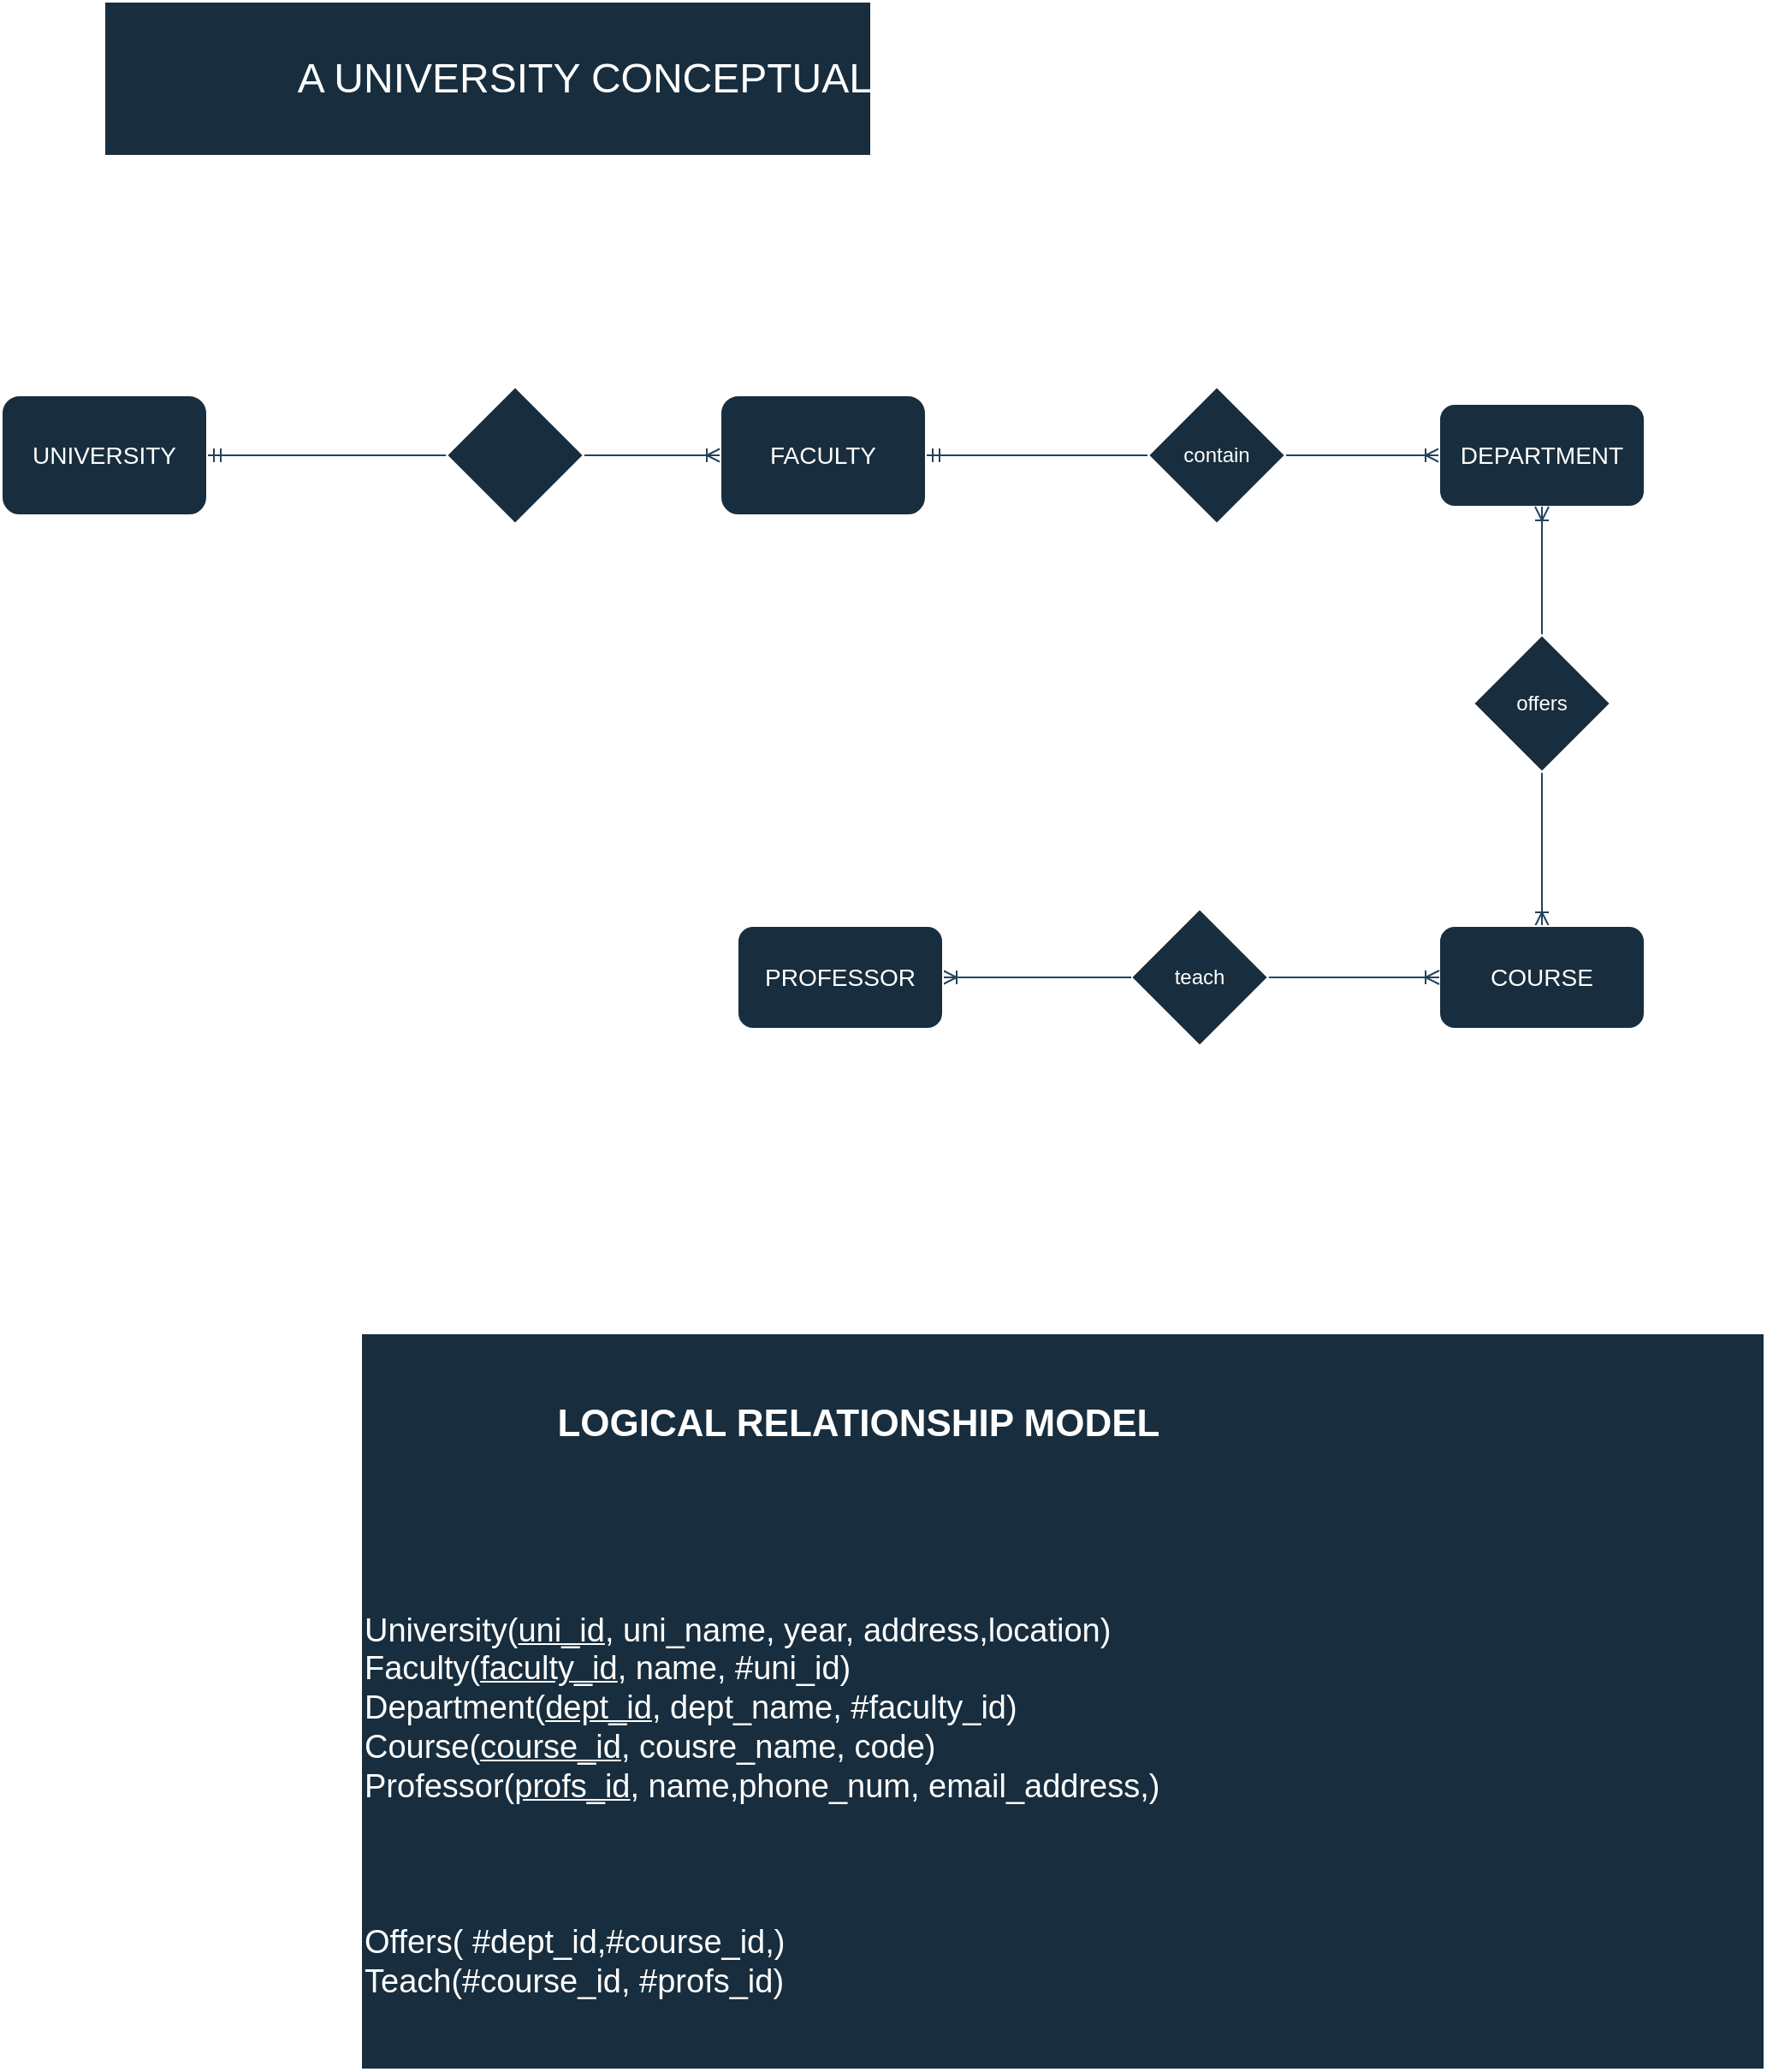 <mxfile version="27.1.4">
  <diagram name="Page-1" id="te2G_c3zPaJbm-FxAFYL">
    <mxGraphModel dx="1426" dy="777" grid="1" gridSize="10" guides="1" tooltips="1" connect="1" arrows="1" fold="1" page="1" pageScale="1" pageWidth="850" pageHeight="1100" math="0" shadow="0">
      <root>
        <mxCell id="0" />
        <mxCell id="1" parent="0" />
        <mxCell id="0rRupSJ0RMh9DNRecKhF-1" value="&lt;font style=&quot;font-size: 24px;&quot;&gt;A UNIVERSITY CONCEPTUAL&amp;nbsp; MODEL&lt;/font&gt;" style="rounded=0;whiteSpace=wrap;html=1;labelBackgroundColor=none;fillColor=#182E3E;strokeColor=#FFFFFF;fontColor=#FFFFFF;" vertex="1" parent="1">
          <mxGeometry x="120" y="130" width="660" height="90" as="geometry" />
        </mxCell>
        <mxCell id="0rRupSJ0RMh9DNRecKhF-6" style="edgeStyle=orthogonalEdgeStyle;rounded=0;orthogonalLoop=1;jettySize=auto;html=1;entryX=0;entryY=0.5;entryDx=0;entryDy=0;endArrow=none;startFill=0;startArrow=ERmandOne;labelBackgroundColor=none;strokeColor=#23445D;fontColor=default;" edge="1" parent="1" source="0rRupSJ0RMh9DNRecKhF-2" target="0rRupSJ0RMh9DNRecKhF-3">
          <mxGeometry relative="1" as="geometry" />
        </mxCell>
        <mxCell id="0rRupSJ0RMh9DNRecKhF-2" value="&lt;font style=&quot;font-size: 14px;&quot;&gt;UNIVERSITY&lt;/font&gt;" style="rounded=1;whiteSpace=wrap;html=1;labelBackgroundColor=none;fillColor=#182E3E;strokeColor=#FFFFFF;fontColor=#FFFFFF;" vertex="1" parent="1">
          <mxGeometry x="60" y="360" width="120" height="70" as="geometry" />
        </mxCell>
        <mxCell id="0rRupSJ0RMh9DNRecKhF-7" style="edgeStyle=orthogonalEdgeStyle;rounded=0;orthogonalLoop=1;jettySize=auto;html=1;endArrow=ERoneToMany;startFill=0;endFill=0;labelBackgroundColor=none;strokeColor=#23445D;fontColor=default;" edge="1" parent="1" source="0rRupSJ0RMh9DNRecKhF-3" target="0rRupSJ0RMh9DNRecKhF-4">
          <mxGeometry relative="1" as="geometry" />
        </mxCell>
        <mxCell id="0rRupSJ0RMh9DNRecKhF-3" value="" style="rhombus;whiteSpace=wrap;html=1;labelBackgroundColor=none;fillColor=#182E3E;strokeColor=#FFFFFF;fontColor=#FFFFFF;" vertex="1" parent="1">
          <mxGeometry x="320" y="355" width="80" height="80" as="geometry" />
        </mxCell>
        <mxCell id="0rRupSJ0RMh9DNRecKhF-16" style="edgeStyle=orthogonalEdgeStyle;rounded=0;orthogonalLoop=1;jettySize=auto;html=1;entryX=0;entryY=0.5;entryDx=0;entryDy=0;labelBackgroundColor=none;strokeColor=#23445D;fontColor=default;endArrow=none;startFill=0;startArrow=ERmandOne;" edge="1" parent="1" source="0rRupSJ0RMh9DNRecKhF-4" target="0rRupSJ0RMh9DNRecKhF-8">
          <mxGeometry relative="1" as="geometry" />
        </mxCell>
        <mxCell id="0rRupSJ0RMh9DNRecKhF-4" value="&lt;font style=&quot;font-size: 14px;&quot;&gt;FACULTY&lt;/font&gt;" style="rounded=1;whiteSpace=wrap;html=1;labelBackgroundColor=none;fillColor=#182E3E;strokeColor=#FFFFFF;fontColor=#FFFFFF;" vertex="1" parent="1">
          <mxGeometry x="480" y="360" width="120" height="70" as="geometry" />
        </mxCell>
        <mxCell id="0rRupSJ0RMh9DNRecKhF-17" value="" style="edgeStyle=orthogonalEdgeStyle;rounded=0;orthogonalLoop=1;jettySize=auto;html=1;labelBackgroundColor=none;strokeColor=#23445D;fontColor=default;endArrow=ERoneToMany;startFill=0;endFill=0;" edge="1" parent="1" source="0rRupSJ0RMh9DNRecKhF-8" target="0rRupSJ0RMh9DNRecKhF-10">
          <mxGeometry relative="1" as="geometry" />
        </mxCell>
        <mxCell id="0rRupSJ0RMh9DNRecKhF-8" value="contain" style="rhombus;whiteSpace=wrap;html=1;labelBackgroundColor=none;fillColor=#182E3E;strokeColor=#FFFFFF;fontColor=#FFFFFF;" vertex="1" parent="1">
          <mxGeometry x="730" y="355" width="80" height="80" as="geometry" />
        </mxCell>
        <mxCell id="0rRupSJ0RMh9DNRecKhF-10" value="&lt;font style=&quot;font-size: 14px;&quot;&gt;DEPARTMENT&lt;/font&gt;" style="rounded=1;whiteSpace=wrap;html=1;labelBackgroundColor=none;fillColor=#182E3E;strokeColor=#FFFFFF;fontColor=#FFFFFF;" vertex="1" parent="1">
          <mxGeometry x="900" y="365" width="120" height="60" as="geometry" />
        </mxCell>
        <mxCell id="0rRupSJ0RMh9DNRecKhF-21" value="" style="edgeStyle=orthogonalEdgeStyle;rounded=0;orthogonalLoop=1;jettySize=auto;html=1;labelBackgroundColor=none;strokeColor=#23445D;fontColor=default;endArrow=none;startFill=0;startArrow=ERoneToMany;" edge="1" parent="1" source="0rRupSJ0RMh9DNRecKhF-14" target="0rRupSJ0RMh9DNRecKhF-18">
          <mxGeometry relative="1" as="geometry" />
        </mxCell>
        <mxCell id="0rRupSJ0RMh9DNRecKhF-14" value="&lt;font style=&quot;font-size: 14px;&quot;&gt;COURSE&lt;/font&gt;" style="rounded=1;whiteSpace=wrap;html=1;labelBackgroundColor=none;fillColor=#182E3E;strokeColor=#FFFFFF;fontColor=#FFFFFF;" vertex="1" parent="1">
          <mxGeometry x="900" y="670" width="120" height="60" as="geometry" />
        </mxCell>
        <mxCell id="0rRupSJ0RMh9DNRecKhF-19" value="" style="edgeStyle=orthogonalEdgeStyle;rounded=0;orthogonalLoop=1;jettySize=auto;html=1;labelBackgroundColor=none;strokeColor=#23445D;fontColor=default;endArrow=ERoneToMany;startFill=0;startArrow=none;endFill=0;" edge="1" parent="1" source="0rRupSJ0RMh9DNRecKhF-18" target="0rRupSJ0RMh9DNRecKhF-10">
          <mxGeometry relative="1" as="geometry" />
        </mxCell>
        <mxCell id="0rRupSJ0RMh9DNRecKhF-18" value="offers" style="rhombus;whiteSpace=wrap;html=1;labelBackgroundColor=none;fillColor=#182E3E;strokeColor=#FFFFFF;fontColor=#FFFFFF;" vertex="1" parent="1">
          <mxGeometry x="920" y="500" width="80" height="80" as="geometry" />
        </mxCell>
        <mxCell id="0rRupSJ0RMh9DNRecKhF-24" value="" style="edgeStyle=orthogonalEdgeStyle;rounded=0;orthogonalLoop=1;jettySize=auto;html=1;labelBackgroundColor=none;strokeColor=#23445D;fontColor=default;endArrow=ERoneToMany;startFill=0;endFill=0;" edge="1" parent="1" source="0rRupSJ0RMh9DNRecKhF-22" target="0rRupSJ0RMh9DNRecKhF-14">
          <mxGeometry relative="1" as="geometry" />
        </mxCell>
        <mxCell id="0rRupSJ0RMh9DNRecKhF-22" value="teach" style="rhombus;whiteSpace=wrap;html=1;labelBackgroundColor=none;fillColor=#182E3E;strokeColor=#FFFFFF;fontColor=#FFFFFF;" vertex="1" parent="1">
          <mxGeometry x="720" y="660" width="80" height="80" as="geometry" />
        </mxCell>
        <mxCell id="0rRupSJ0RMh9DNRecKhF-26" value="" style="edgeStyle=orthogonalEdgeStyle;rounded=0;orthogonalLoop=1;jettySize=auto;html=1;labelBackgroundColor=none;strokeColor=#23445D;fontColor=default;endArrow=none;startFill=0;startArrow=ERoneToMany;" edge="1" parent="1" source="0rRupSJ0RMh9DNRecKhF-25" target="0rRupSJ0RMh9DNRecKhF-22">
          <mxGeometry relative="1" as="geometry" />
        </mxCell>
        <mxCell id="0rRupSJ0RMh9DNRecKhF-25" value="&lt;font style=&quot;font-size: 14px;&quot;&gt;PROFESSOR&lt;/font&gt;" style="rounded=1;whiteSpace=wrap;html=1;labelBackgroundColor=none;fillColor=#182E3E;strokeColor=#FFFFFF;fontColor=#FFFFFF;" vertex="1" parent="1">
          <mxGeometry x="490" y="670" width="120" height="60" as="geometry" />
        </mxCell>
        <mxCell id="0rRupSJ0RMh9DNRecKhF-27" value="&lt;div style=&quot;text-align: right;&quot;&gt;&lt;span style=&quot;background-color: transparent; color: light-dark(rgb(255, 255, 255), rgb(18, 18, 18));&quot;&gt;&lt;font style=&quot;font-size: 22px;&quot;&gt;&lt;b style=&quot;&quot;&gt;LOGICAL RELATIONSHIP MODEL&lt;/b&gt;&lt;/font&gt;&lt;/span&gt;&lt;/div&gt;&lt;div style=&quot;text-align: right;&quot;&gt;&lt;font size=&quot;3&quot;&gt;&lt;br&gt;&lt;/font&gt;&lt;/div&gt;&lt;div&gt;&lt;font size=&quot;3&quot;&gt;&lt;br&gt;&lt;/font&gt;&lt;/div&gt;&lt;div&gt;&lt;font size=&quot;3&quot;&gt;&lt;br&gt;&lt;/font&gt;&lt;/div&gt;&lt;div&gt;&lt;font size=&quot;3&quot;&gt;&lt;br&gt;&lt;/font&gt;&lt;/div&gt;&lt;div&gt;&lt;font size=&quot;3&quot; style=&quot;&quot;&gt;&lt;br&gt;&lt;/font&gt;&lt;div&gt;&lt;font style=&quot;font-size: 19px;&quot;&gt;University(&lt;u style=&quot;&quot;&gt;uni_id&lt;/u&gt;, uni_name, year, address,location)&lt;/font&gt;&lt;/div&gt;&lt;div&gt;&lt;font style=&quot;font-size: 19px;&quot;&gt;Faculty(&lt;u&gt;faculty_id&lt;/u&gt;, name, #uni_id)&lt;/font&gt;&lt;/div&gt;&lt;div&gt;&lt;font style=&quot;font-size: 19px;&quot;&gt;Department(&lt;u&gt;dept_id&lt;/u&gt;, dept_name, #faculty_id)&lt;/font&gt;&lt;/div&gt;&lt;div&gt;&lt;font style=&quot;font-size: 19px;&quot;&gt;Course(&lt;u&gt;course_id&lt;/u&gt;, cousre_name, code)&lt;/font&gt;&lt;/div&gt;&lt;div&gt;&lt;font style=&quot;font-size: 19px;&quot;&gt;Professor(&lt;u&gt;profs_id&lt;/u&gt;, name,phone_num, email_address,)&lt;/font&gt;&lt;/div&gt;&lt;div&gt;&lt;font style=&quot;font-size: 19px;&quot;&gt;&lt;br&gt;&lt;/font&gt;&lt;/div&gt;&lt;div&gt;&lt;font style=&quot;font-size: 19px;&quot;&gt;&lt;br&gt;&lt;/font&gt;&lt;/div&gt;&lt;div&gt;&lt;font style=&quot;font-size: 19px;&quot;&gt;&lt;br&gt;&lt;/font&gt;&lt;/div&gt;&lt;div&gt;&lt;font style=&quot;font-size: 19px;&quot;&gt;Offers( #dept_id,#course_id,)&lt;/font&gt;&lt;/div&gt;&lt;div&gt;&lt;font style=&quot;font-size: 19px;&quot;&gt;Teach(#course_id, #profs_id)&lt;/font&gt;&lt;/div&gt;&lt;/div&gt;" style="rounded=0;whiteSpace=wrap;html=1;strokeColor=#FFFFFF;fontColor=#FFFFFF;fillColor=#182E3E;align=left;" vertex="1" parent="1">
          <mxGeometry x="270" y="908" width="820" height="430" as="geometry" />
        </mxCell>
      </root>
    </mxGraphModel>
  </diagram>
</mxfile>
